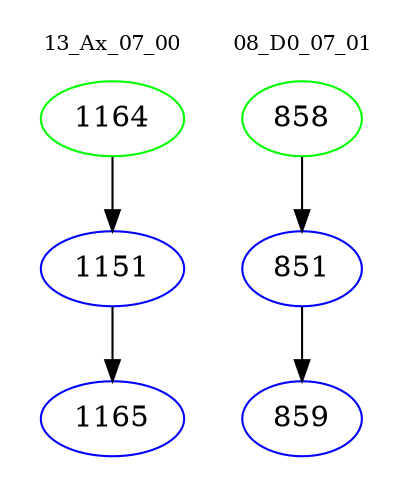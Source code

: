 digraph{
subgraph cluster_0 {
color = white
label = "13_Ax_07_00";
fontsize=10;
T0_1164 [label="1164", color="green"]
T0_1164 -> T0_1151 [color="black"]
T0_1151 [label="1151", color="blue"]
T0_1151 -> T0_1165 [color="black"]
T0_1165 [label="1165", color="blue"]
}
subgraph cluster_1 {
color = white
label = "08_D0_07_01";
fontsize=10;
T1_858 [label="858", color="green"]
T1_858 -> T1_851 [color="black"]
T1_851 [label="851", color="blue"]
T1_851 -> T1_859 [color="black"]
T1_859 [label="859", color="blue"]
}
}
